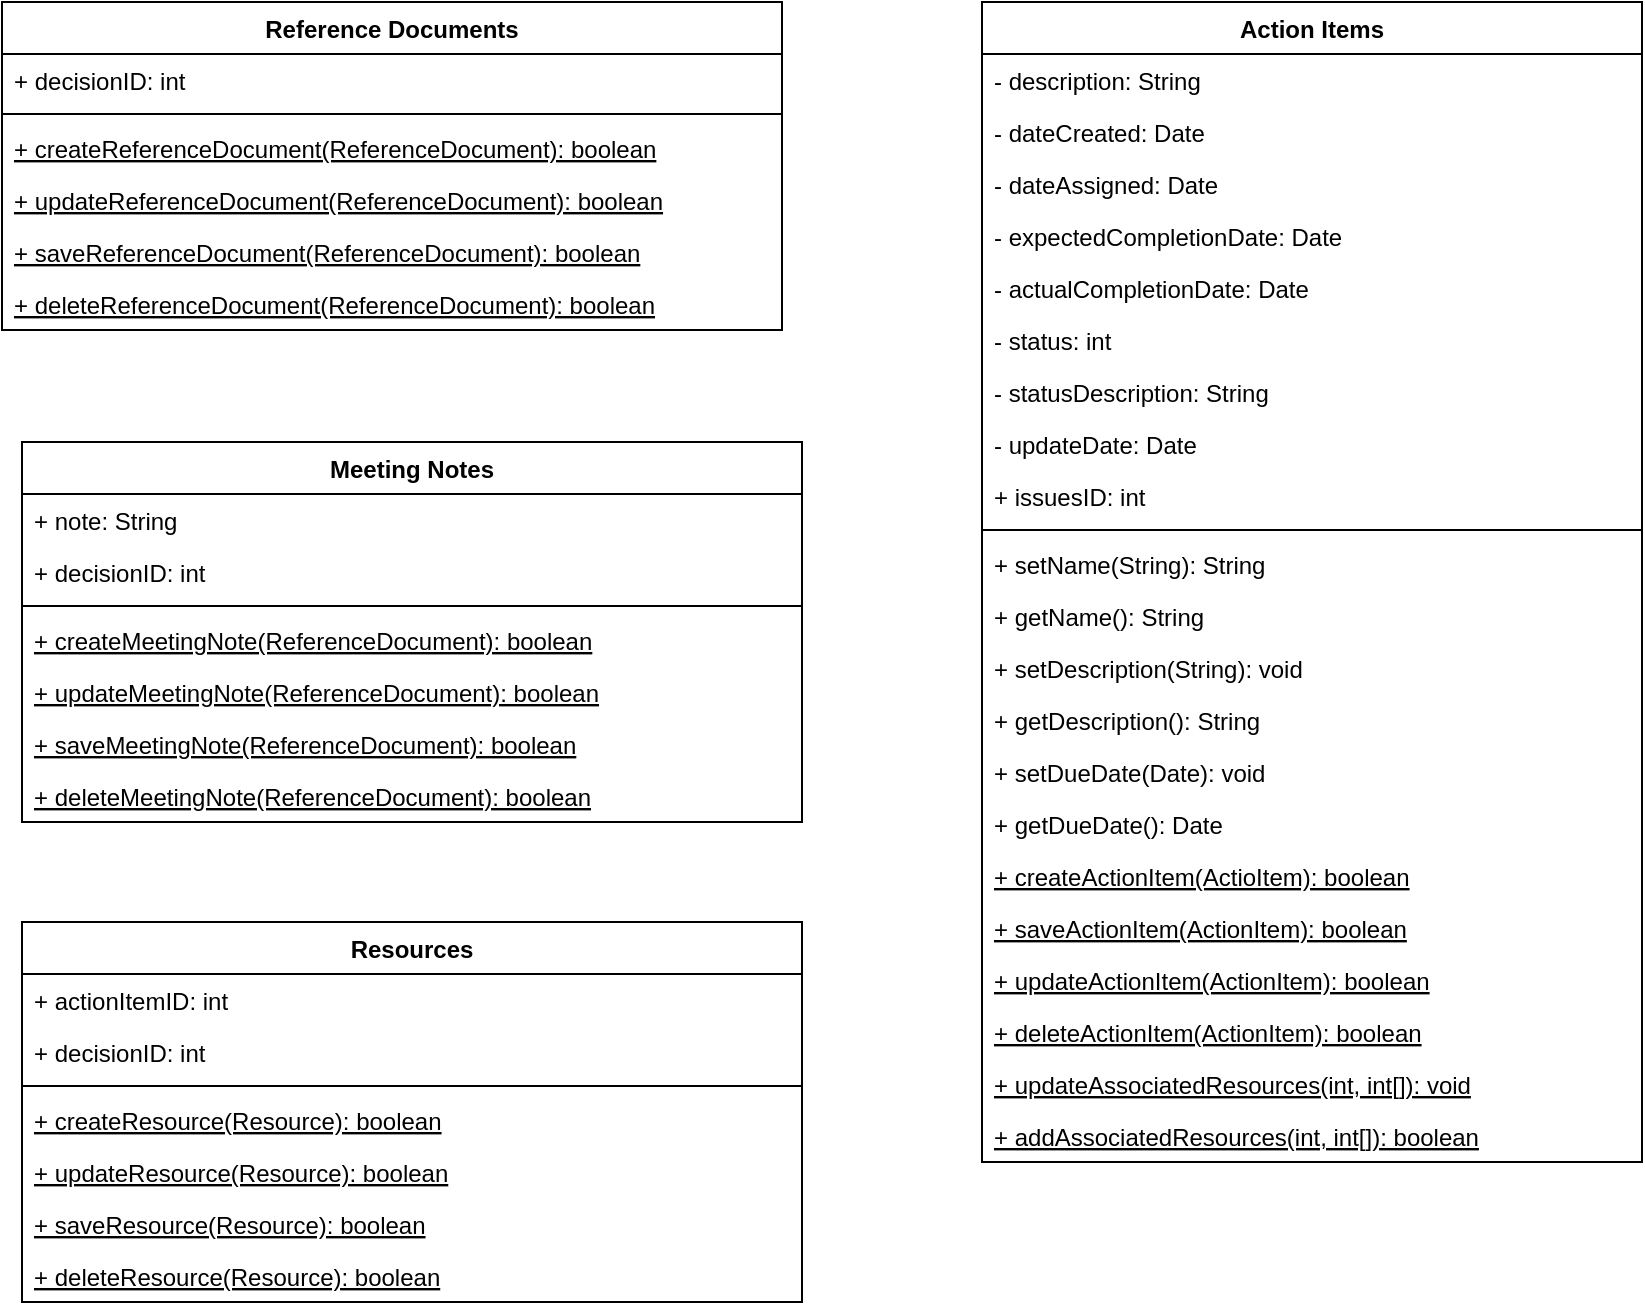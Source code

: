 <mxfile version="13.0.5" type="github">
  <diagram id="JcsrHR_BD9T6Et8DGzlx" name="Page-1">
    <mxGraphModel dx="1422" dy="762" grid="1" gridSize="10" guides="1" tooltips="1" connect="1" arrows="1" fold="1" page="1" pageScale="1" pageWidth="850" pageHeight="1100" math="0" shadow="0">
      <root>
        <mxCell id="0" />
        <mxCell id="1" parent="0" />
        <mxCell id="kh3hae8_tqF9puklRgGV-85" value="Reference Documents" style="swimlane;fontStyle=1;align=center;verticalAlign=top;childLayout=stackLayout;horizontal=1;startSize=26;horizontalStack=0;resizeParent=1;resizeParentMax=0;resizeLast=0;collapsible=1;marginBottom=0;" parent="1" vertex="1">
          <mxGeometry x="480" y="80" width="390" height="164" as="geometry" />
        </mxCell>
        <mxCell id="kh3hae8_tqF9puklRgGV-86" value="+ decisionID: int" style="text;strokeColor=none;fillColor=none;align=left;verticalAlign=top;spacingLeft=4;spacingRight=4;overflow=hidden;rotatable=0;points=[[0,0.5],[1,0.5]];portConstraint=eastwest;" parent="kh3hae8_tqF9puklRgGV-85" vertex="1">
          <mxGeometry y="26" width="390" height="26" as="geometry" />
        </mxCell>
        <mxCell id="kh3hae8_tqF9puklRgGV-87" value="" style="line;strokeWidth=1;fillColor=none;align=left;verticalAlign=middle;spacingTop=-1;spacingLeft=3;spacingRight=3;rotatable=0;labelPosition=right;points=[];portConstraint=eastwest;" parent="kh3hae8_tqF9puklRgGV-85" vertex="1">
          <mxGeometry y="52" width="390" height="8" as="geometry" />
        </mxCell>
        <mxCell id="kh3hae8_tqF9puklRgGV-88" value="+ createReferenceDocument(ReferenceDocument): boolean" style="text;strokeColor=none;fillColor=none;align=left;verticalAlign=top;spacingLeft=4;spacingRight=4;overflow=hidden;rotatable=0;points=[[0,0.5],[1,0.5]];portConstraint=eastwest;fontStyle=4" parent="kh3hae8_tqF9puklRgGV-85" vertex="1">
          <mxGeometry y="60" width="390" height="26" as="geometry" />
        </mxCell>
        <mxCell id="kh3hae8_tqF9puklRgGV-126" value="+ updateReferenceDocument(ReferenceDocument): boolean" style="text;strokeColor=none;fillColor=none;align=left;verticalAlign=top;spacingLeft=4;spacingRight=4;overflow=hidden;rotatable=0;points=[[0,0.5],[1,0.5]];portConstraint=eastwest;fontStyle=4" parent="kh3hae8_tqF9puklRgGV-85" vertex="1">
          <mxGeometry y="86" width="390" height="26" as="geometry" />
        </mxCell>
        <mxCell id="kh3hae8_tqF9puklRgGV-127" value="+ saveReferenceDocument(ReferenceDocument): boolean" style="text;strokeColor=none;fillColor=none;align=left;verticalAlign=top;spacingLeft=4;spacingRight=4;overflow=hidden;rotatable=0;points=[[0,0.5],[1,0.5]];portConstraint=eastwest;fontStyle=4" parent="kh3hae8_tqF9puklRgGV-85" vertex="1">
          <mxGeometry y="112" width="390" height="26" as="geometry" />
        </mxCell>
        <mxCell id="kh3hae8_tqF9puklRgGV-128" value="+ deleteReferenceDocument(ReferenceDocument): boolean" style="text;strokeColor=none;fillColor=none;align=left;verticalAlign=top;spacingLeft=4;spacingRight=4;overflow=hidden;rotatable=0;points=[[0,0.5],[1,0.5]];portConstraint=eastwest;fontStyle=4" parent="kh3hae8_tqF9puklRgGV-85" vertex="1">
          <mxGeometry y="138" width="390" height="26" as="geometry" />
        </mxCell>
        <mxCell id="kh3hae8_tqF9puklRgGV-138" value="Meeting Notes" style="swimlane;fontStyle=1;align=center;verticalAlign=top;childLayout=stackLayout;horizontal=1;startSize=26;horizontalStack=0;resizeParent=1;resizeParentMax=0;resizeLast=0;collapsible=1;marginBottom=0;" parent="1" vertex="1">
          <mxGeometry x="490" y="300" width="390" height="190" as="geometry" />
        </mxCell>
        <mxCell id="kh3hae8_tqF9puklRgGV-139" value="+ note: String" style="text;strokeColor=none;fillColor=none;align=left;verticalAlign=top;spacingLeft=4;spacingRight=4;overflow=hidden;rotatable=0;points=[[0,0.5],[1,0.5]];portConstraint=eastwest;" parent="kh3hae8_tqF9puklRgGV-138" vertex="1">
          <mxGeometry y="26" width="390" height="26" as="geometry" />
        </mxCell>
        <mxCell id="kh3hae8_tqF9puklRgGV-140" value="+ decisionID: int" style="text;strokeColor=none;fillColor=none;align=left;verticalAlign=top;spacingLeft=4;spacingRight=4;overflow=hidden;rotatable=0;points=[[0,0.5],[1,0.5]];portConstraint=eastwest;" parent="kh3hae8_tqF9puklRgGV-138" vertex="1">
          <mxGeometry y="52" width="390" height="26" as="geometry" />
        </mxCell>
        <mxCell id="kh3hae8_tqF9puklRgGV-141" value="" style="line;strokeWidth=1;fillColor=none;align=left;verticalAlign=middle;spacingTop=-1;spacingLeft=3;spacingRight=3;rotatable=0;labelPosition=right;points=[];portConstraint=eastwest;" parent="kh3hae8_tqF9puklRgGV-138" vertex="1">
          <mxGeometry y="78" width="390" height="8" as="geometry" />
        </mxCell>
        <mxCell id="kh3hae8_tqF9puklRgGV-142" value="+ createMeetingNote(ReferenceDocument): boolean" style="text;strokeColor=none;fillColor=none;align=left;verticalAlign=top;spacingLeft=4;spacingRight=4;overflow=hidden;rotatable=0;points=[[0,0.5],[1,0.5]];portConstraint=eastwest;fontStyle=4" parent="kh3hae8_tqF9puklRgGV-138" vertex="1">
          <mxGeometry y="86" width="390" height="26" as="geometry" />
        </mxCell>
        <mxCell id="kh3hae8_tqF9puklRgGV-143" value="+ updateMeetingNote(ReferenceDocument): boolean" style="text;strokeColor=none;fillColor=none;align=left;verticalAlign=top;spacingLeft=4;spacingRight=4;overflow=hidden;rotatable=0;points=[[0,0.5],[1,0.5]];portConstraint=eastwest;fontStyle=4" parent="kh3hae8_tqF9puklRgGV-138" vertex="1">
          <mxGeometry y="112" width="390" height="26" as="geometry" />
        </mxCell>
        <mxCell id="kh3hae8_tqF9puklRgGV-144" value="+ saveMeetingNote(ReferenceDocument): boolean" style="text;strokeColor=none;fillColor=none;align=left;verticalAlign=top;spacingLeft=4;spacingRight=4;overflow=hidden;rotatable=0;points=[[0,0.5],[1,0.5]];portConstraint=eastwest;fontStyle=4" parent="kh3hae8_tqF9puklRgGV-138" vertex="1">
          <mxGeometry y="138" width="390" height="26" as="geometry" />
        </mxCell>
        <mxCell id="kh3hae8_tqF9puklRgGV-145" value="+ deleteMeetingNote(ReferenceDocument): boolean" style="text;strokeColor=none;fillColor=none;align=left;verticalAlign=top;spacingLeft=4;spacingRight=4;overflow=hidden;rotatable=0;points=[[0,0.5],[1,0.5]];portConstraint=eastwest;fontStyle=4" parent="kh3hae8_tqF9puklRgGV-138" vertex="1">
          <mxGeometry y="164" width="390" height="26" as="geometry" />
        </mxCell>
        <mxCell id="kh3hae8_tqF9puklRgGV-130" value="Resources" style="swimlane;fontStyle=1;align=center;verticalAlign=top;childLayout=stackLayout;horizontal=1;startSize=26;horizontalStack=0;resizeParent=1;resizeParentMax=0;resizeLast=0;collapsible=1;marginBottom=0;" parent="1" vertex="1">
          <mxGeometry x="490" y="540" width="390" height="190" as="geometry" />
        </mxCell>
        <mxCell id="kh3hae8_tqF9puklRgGV-131" value="+ actionItemID: int" style="text;strokeColor=none;fillColor=none;align=left;verticalAlign=top;spacingLeft=4;spacingRight=4;overflow=hidden;rotatable=0;points=[[0,0.5],[1,0.5]];portConstraint=eastwest;" parent="kh3hae8_tqF9puklRgGV-130" vertex="1">
          <mxGeometry y="26" width="390" height="26" as="geometry" />
        </mxCell>
        <mxCell id="kh3hae8_tqF9puklRgGV-137" value="+ decisionID: int" style="text;strokeColor=none;fillColor=none;align=left;verticalAlign=top;spacingLeft=4;spacingRight=4;overflow=hidden;rotatable=0;points=[[0,0.5],[1,0.5]];portConstraint=eastwest;" parent="kh3hae8_tqF9puklRgGV-130" vertex="1">
          <mxGeometry y="52" width="390" height="26" as="geometry" />
        </mxCell>
        <mxCell id="kh3hae8_tqF9puklRgGV-132" value="" style="line;strokeWidth=1;fillColor=none;align=left;verticalAlign=middle;spacingTop=-1;spacingLeft=3;spacingRight=3;rotatable=0;labelPosition=right;points=[];portConstraint=eastwest;" parent="kh3hae8_tqF9puklRgGV-130" vertex="1">
          <mxGeometry y="78" width="390" height="8" as="geometry" />
        </mxCell>
        <mxCell id="kh3hae8_tqF9puklRgGV-133" value="+ createResource(Resource): boolean" style="text;strokeColor=none;fillColor=none;align=left;verticalAlign=top;spacingLeft=4;spacingRight=4;overflow=hidden;rotatable=0;points=[[0,0.5],[1,0.5]];portConstraint=eastwest;fontStyle=4" parent="kh3hae8_tqF9puklRgGV-130" vertex="1">
          <mxGeometry y="86" width="390" height="26" as="geometry" />
        </mxCell>
        <mxCell id="kh3hae8_tqF9puklRgGV-134" value="+ updateResource(Resource): boolean" style="text;strokeColor=none;fillColor=none;align=left;verticalAlign=top;spacingLeft=4;spacingRight=4;overflow=hidden;rotatable=0;points=[[0,0.5],[1,0.5]];portConstraint=eastwest;fontStyle=4" parent="kh3hae8_tqF9puklRgGV-130" vertex="1">
          <mxGeometry y="112" width="390" height="26" as="geometry" />
        </mxCell>
        <mxCell id="kh3hae8_tqF9puklRgGV-135" value="+ saveResource(Resource): boolean" style="text;strokeColor=none;fillColor=none;align=left;verticalAlign=top;spacingLeft=4;spacingRight=4;overflow=hidden;rotatable=0;points=[[0,0.5],[1,0.5]];portConstraint=eastwest;fontStyle=4" parent="kh3hae8_tqF9puklRgGV-130" vertex="1">
          <mxGeometry y="138" width="390" height="26" as="geometry" />
        </mxCell>
        <mxCell id="kh3hae8_tqF9puklRgGV-136" value="+ deleteResource(Resource): boolean" style="text;strokeColor=none;fillColor=none;align=left;verticalAlign=top;spacingLeft=4;spacingRight=4;overflow=hidden;rotatable=0;points=[[0,0.5],[1,0.5]];portConstraint=eastwest;fontStyle=4" parent="kh3hae8_tqF9puklRgGV-130" vertex="1">
          <mxGeometry y="164" width="390" height="26" as="geometry" />
        </mxCell>
        <mxCell id="kh3hae8_tqF9puklRgGV-146" value="Action Items" style="swimlane;fontStyle=1;align=center;verticalAlign=top;childLayout=stackLayout;horizontal=1;startSize=26;horizontalStack=0;resizeParent=1;resizeParentMax=0;resizeLast=0;collapsible=1;marginBottom=0;" parent="1" vertex="1">
          <mxGeometry x="970" y="80" width="330" height="580" as="geometry" />
        </mxCell>
        <mxCell id="kh3hae8_tqF9puklRgGV-147" value="- description: String" style="text;strokeColor=none;fillColor=none;align=left;verticalAlign=top;spacingLeft=4;spacingRight=4;overflow=hidden;rotatable=0;points=[[0,0.5],[1,0.5]];portConstraint=eastwest;" parent="kh3hae8_tqF9puklRgGV-146" vertex="1">
          <mxGeometry y="26" width="330" height="26" as="geometry" />
        </mxCell>
        <mxCell id="kh3hae8_tqF9puklRgGV-150" value="- dateCreated: Date" style="text;strokeColor=none;fillColor=none;align=left;verticalAlign=top;spacingLeft=4;spacingRight=4;overflow=hidden;rotatable=0;points=[[0,0.5],[1,0.5]];portConstraint=eastwest;" parent="kh3hae8_tqF9puklRgGV-146" vertex="1">
          <mxGeometry y="52" width="330" height="26" as="geometry" />
        </mxCell>
        <mxCell id="kh3hae8_tqF9puklRgGV-152" value="- dateAssigned: Date" style="text;strokeColor=none;fillColor=none;align=left;verticalAlign=top;spacingLeft=4;spacingRight=4;overflow=hidden;rotatable=0;points=[[0,0.5],[1,0.5]];portConstraint=eastwest;" parent="kh3hae8_tqF9puklRgGV-146" vertex="1">
          <mxGeometry y="78" width="330" height="26" as="geometry" />
        </mxCell>
        <mxCell id="kh3hae8_tqF9puklRgGV-153" value="- expectedCompletionDate: Date&#xa;" style="text;strokeColor=none;fillColor=none;align=left;verticalAlign=top;spacingLeft=4;spacingRight=4;overflow=hidden;rotatable=0;points=[[0,0.5],[1,0.5]];portConstraint=eastwest;" parent="kh3hae8_tqF9puklRgGV-146" vertex="1">
          <mxGeometry y="104" width="330" height="26" as="geometry" />
        </mxCell>
        <mxCell id="kh3hae8_tqF9puklRgGV-154" value="- actualCompletionDate: Date" style="text;strokeColor=none;fillColor=none;align=left;verticalAlign=top;spacingLeft=4;spacingRight=4;overflow=hidden;rotatable=0;points=[[0,0.5],[1,0.5]];portConstraint=eastwest;" parent="kh3hae8_tqF9puklRgGV-146" vertex="1">
          <mxGeometry y="130" width="330" height="26" as="geometry" />
        </mxCell>
        <mxCell id="kh3hae8_tqF9puklRgGV-156" value="- status: int" style="text;strokeColor=none;fillColor=none;align=left;verticalAlign=top;spacingLeft=4;spacingRight=4;overflow=hidden;rotatable=0;points=[[0,0.5],[1,0.5]];portConstraint=eastwest;" parent="kh3hae8_tqF9puklRgGV-146" vertex="1">
          <mxGeometry y="156" width="330" height="26" as="geometry" />
        </mxCell>
        <mxCell id="kh3hae8_tqF9puklRgGV-157" value="- statusDescription: String" style="text;strokeColor=none;fillColor=none;align=left;verticalAlign=top;spacingLeft=4;spacingRight=4;overflow=hidden;rotatable=0;points=[[0,0.5],[1,0.5]];portConstraint=eastwest;" parent="kh3hae8_tqF9puklRgGV-146" vertex="1">
          <mxGeometry y="182" width="330" height="26" as="geometry" />
        </mxCell>
        <mxCell id="kh3hae8_tqF9puklRgGV-158" value="- updateDate: Date" style="text;strokeColor=none;fillColor=none;align=left;verticalAlign=top;spacingLeft=4;spacingRight=4;overflow=hidden;rotatable=0;points=[[0,0.5],[1,0.5]];portConstraint=eastwest;" parent="kh3hae8_tqF9puklRgGV-146" vertex="1">
          <mxGeometry y="208" width="330" height="26" as="geometry" />
        </mxCell>
        <mxCell id="kh3hae8_tqF9puklRgGV-177" value="+ issuesID: int" style="text;strokeColor=none;fillColor=none;align=left;verticalAlign=top;spacingLeft=4;spacingRight=4;overflow=hidden;rotatable=0;points=[[0,0.5],[1,0.5]];portConstraint=eastwest;" parent="kh3hae8_tqF9puklRgGV-146" vertex="1">
          <mxGeometry y="234" width="330" height="26" as="geometry" />
        </mxCell>
        <mxCell id="kh3hae8_tqF9puklRgGV-159" value="" style="line;strokeWidth=1;fillColor=none;align=left;verticalAlign=middle;spacingTop=-1;spacingLeft=3;spacingRight=3;rotatable=0;labelPosition=right;points=[];portConstraint=eastwest;" parent="kh3hae8_tqF9puklRgGV-146" vertex="1">
          <mxGeometry y="260" width="330" height="8" as="geometry" />
        </mxCell>
        <mxCell id="kh3hae8_tqF9puklRgGV-160" value="+ setName(String): String" style="text;strokeColor=none;fillColor=none;align=left;verticalAlign=top;spacingLeft=4;spacingRight=4;overflow=hidden;rotatable=0;points=[[0,0.5],[1,0.5]];portConstraint=eastwest;" parent="kh3hae8_tqF9puklRgGV-146" vertex="1">
          <mxGeometry y="268" width="330" height="26" as="geometry" />
        </mxCell>
        <mxCell id="kh3hae8_tqF9puklRgGV-161" value="+ getName(): String" style="text;strokeColor=none;fillColor=none;align=left;verticalAlign=top;spacingLeft=4;spacingRight=4;overflow=hidden;rotatable=0;points=[[0,0.5],[1,0.5]];portConstraint=eastwest;" parent="kh3hae8_tqF9puklRgGV-146" vertex="1">
          <mxGeometry y="294" width="330" height="26" as="geometry" />
        </mxCell>
        <mxCell id="kh3hae8_tqF9puklRgGV-162" value="+ setDescription(String): void" style="text;strokeColor=none;fillColor=none;align=left;verticalAlign=top;spacingLeft=4;spacingRight=4;overflow=hidden;rotatable=0;points=[[0,0.5],[1,0.5]];portConstraint=eastwest;" parent="kh3hae8_tqF9puklRgGV-146" vertex="1">
          <mxGeometry y="320" width="330" height="26" as="geometry" />
        </mxCell>
        <mxCell id="kh3hae8_tqF9puklRgGV-163" value="+ getDescription(): String" style="text;strokeColor=none;fillColor=none;align=left;verticalAlign=top;spacingLeft=4;spacingRight=4;overflow=hidden;rotatable=0;points=[[0,0.5],[1,0.5]];portConstraint=eastwest;" parent="kh3hae8_tqF9puklRgGV-146" vertex="1">
          <mxGeometry y="346" width="330" height="26" as="geometry" />
        </mxCell>
        <mxCell id="kh3hae8_tqF9puklRgGV-164" value="+ setDueDate(Date): void" style="text;strokeColor=none;fillColor=none;align=left;verticalAlign=top;spacingLeft=4;spacingRight=4;overflow=hidden;rotatable=0;points=[[0,0.5],[1,0.5]];portConstraint=eastwest;" parent="kh3hae8_tqF9puklRgGV-146" vertex="1">
          <mxGeometry y="372" width="330" height="26" as="geometry" />
        </mxCell>
        <mxCell id="kh3hae8_tqF9puklRgGV-165" value="+ getDueDate(): Date" style="text;strokeColor=none;fillColor=none;align=left;verticalAlign=top;spacingLeft=4;spacingRight=4;overflow=hidden;rotatable=0;points=[[0,0.5],[1,0.5]];portConstraint=eastwest;" parent="kh3hae8_tqF9puklRgGV-146" vertex="1">
          <mxGeometry y="398" width="330" height="26" as="geometry" />
        </mxCell>
        <mxCell id="kh3hae8_tqF9puklRgGV-166" value="+ createActionItem(ActioItem): boolean" style="text;strokeColor=none;fillColor=none;align=left;verticalAlign=top;spacingLeft=4;spacingRight=4;overflow=hidden;rotatable=0;points=[[0,0.5],[1,0.5]];portConstraint=eastwest;fontStyle=4" parent="kh3hae8_tqF9puklRgGV-146" vertex="1">
          <mxGeometry y="424" width="330" height="26" as="geometry" />
        </mxCell>
        <mxCell id="kh3hae8_tqF9puklRgGV-167" value="+ saveActionItem(ActionItem): boolean" style="text;strokeColor=none;fillColor=none;align=left;verticalAlign=top;spacingLeft=4;spacingRight=4;overflow=hidden;rotatable=0;points=[[0,0.5],[1,0.5]];portConstraint=eastwest;fontStyle=4" parent="kh3hae8_tqF9puklRgGV-146" vertex="1">
          <mxGeometry y="450" width="330" height="26" as="geometry" />
        </mxCell>
        <mxCell id="kh3hae8_tqF9puklRgGV-179" value="+ updateActionItem(ActionItem): boolean" style="text;strokeColor=none;fillColor=none;align=left;verticalAlign=top;spacingLeft=4;spacingRight=4;overflow=hidden;rotatable=0;points=[[0,0.5],[1,0.5]];portConstraint=eastwest;fontStyle=4" parent="kh3hae8_tqF9puklRgGV-146" vertex="1">
          <mxGeometry y="476" width="330" height="26" as="geometry" />
        </mxCell>
        <mxCell id="kh3hae8_tqF9puklRgGV-178" value="+ deleteActionItem(ActionItem): boolean" style="text;strokeColor=none;fillColor=none;align=left;verticalAlign=top;spacingLeft=4;spacingRight=4;overflow=hidden;rotatable=0;points=[[0,0.5],[1,0.5]];portConstraint=eastwest;fontStyle=4" parent="kh3hae8_tqF9puklRgGV-146" vertex="1">
          <mxGeometry y="502" width="330" height="26" as="geometry" />
        </mxCell>
        <mxCell id="kh3hae8_tqF9puklRgGV-170" value="+ updateAssociatedResources(int, int[]): void" style="text;strokeColor=none;fillColor=none;align=left;verticalAlign=top;spacingLeft=4;spacingRight=4;overflow=hidden;rotatable=0;points=[[0,0.5],[1,0.5]];portConstraint=eastwest;fontStyle=4" parent="kh3hae8_tqF9puklRgGV-146" vertex="1">
          <mxGeometry y="528" width="330" height="26" as="geometry" />
        </mxCell>
        <mxCell id="kh3hae8_tqF9puklRgGV-173" value="+ addAssociatedResources(int, int[]): boolean" style="text;strokeColor=none;fillColor=none;align=left;verticalAlign=top;spacingLeft=4;spacingRight=4;overflow=hidden;rotatable=0;points=[[0,0.5],[1,0.5]];portConstraint=eastwest;fontStyle=4" parent="kh3hae8_tqF9puklRgGV-146" vertex="1">
          <mxGeometry y="554" width="330" height="26" as="geometry" />
        </mxCell>
      </root>
    </mxGraphModel>
  </diagram>
</mxfile>
